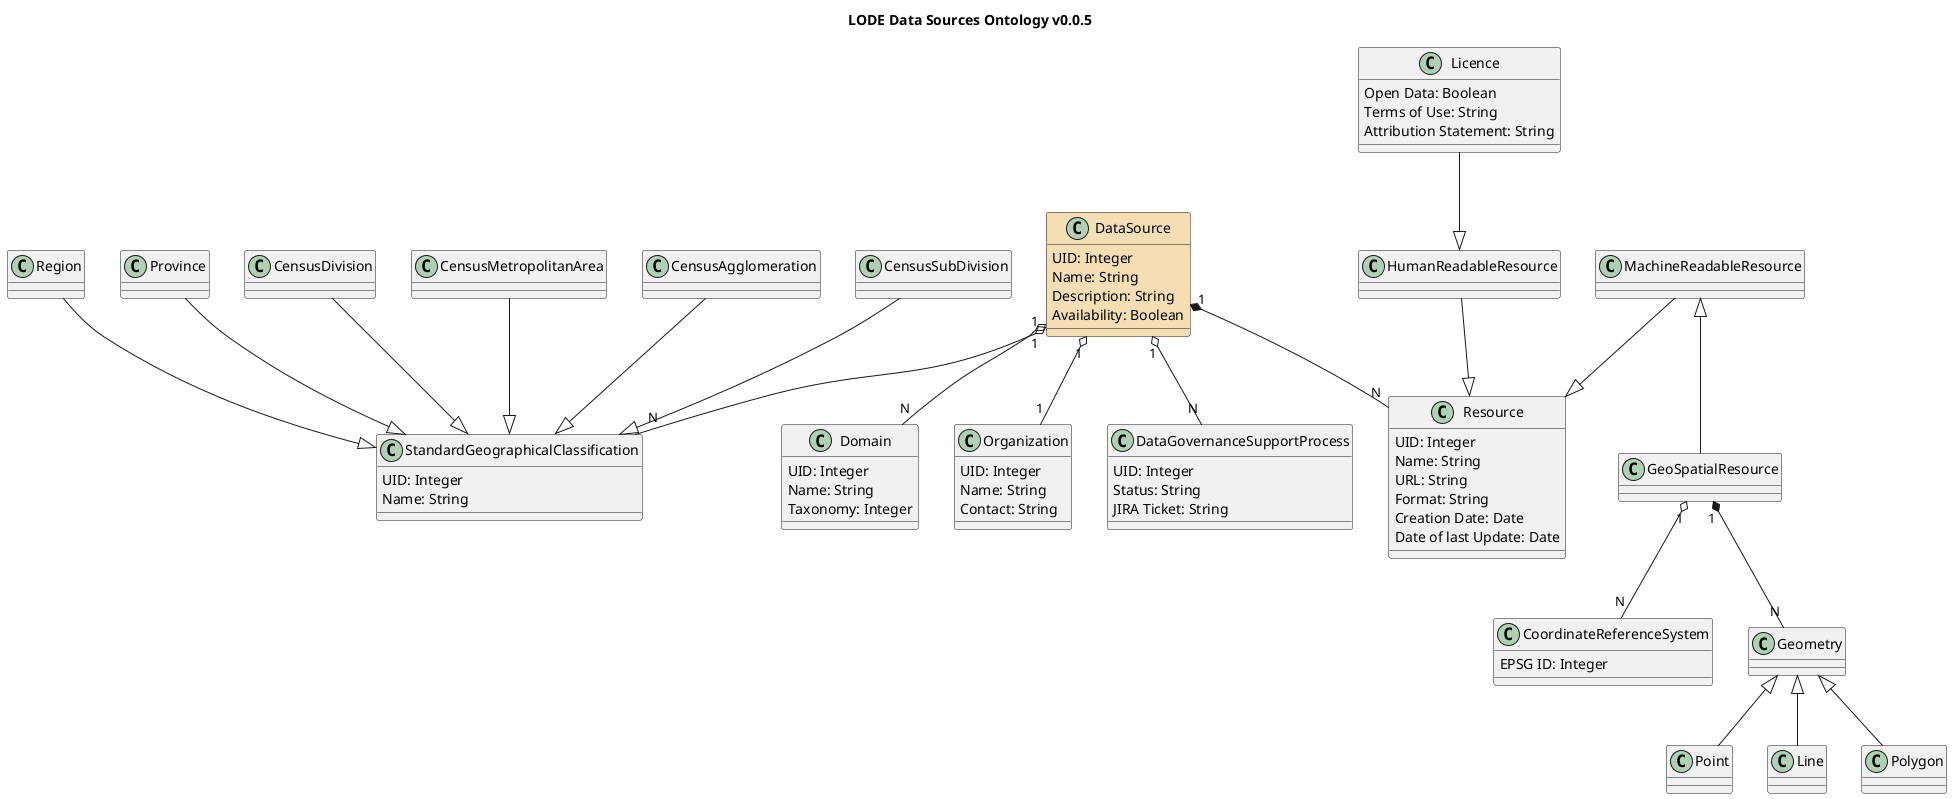 @startuml LODE Data Sources Ontology

title LODE Data Sources Ontology v0.0.5

class DataSource #Wheat {

    UID: Integer
    Name: String
    Description: String
    Availability: Boolean
} 


class GeoSpatialResource 

MachineReadableResource <|-- GeoSpatialResource

class StandardGeographicalClassification {
    UID: Integer
    Name: String
}
class Region
class Province
class CensusDivision
class CensusMetropolitanArea
class CensusAgglomeration
class CensusSubDivision

Region --|> StandardGeographicalClassification
Province --|> StandardGeographicalClassification
CensusDivision --|> StandardGeographicalClassification
CensusMetropolitanArea --|> StandardGeographicalClassification
CensusAgglomeration --|> StandardGeographicalClassification
CensusSubDivision --|> StandardGeographicalClassification

DataSource "1" o-- "N" StandardGeographicalClassification

class CoordinateReferenceSystem {
    EPSG ID: Integer
}

GeoSpatialResource "1" o-- "N" CoordinateReferenceSystem



class Domain {
    UID: Integer
    Name: String
    Taxonomy: Integer
}

DataSource "1" o-- "N" Domain

class Geometry
class Point 
class Line
class Polygon 

Geometry <|-- Point
Geometry <|-- Line
Geometry <|-- Polygon

GeoSpatialResource "1" *-- "N" Geometry

class Resource {
    UID: Integer
    Name: String
    URL: String
    Format: String
    Creation Date: Date
    Date of last Update: Date
}

class MachineReadableResource
class HumanReadableResource

class Licence {
    Open Data: Boolean
    Terms of Use: String
    Attribution Statement: String
}

MachineReadableResource --|> Resource
HumanReadableResource --|> Resource
Licence --|> HumanReadableResource

DataSource "1" *-- "N" Resource

class Organization {
    UID: Integer
    Name: String
    Contact: String
}

DataSource "1" o-- "1" Organization

class DataGovernanceSupportProcess {
    UID: Integer
    Status: String
    JIRA Ticket: String
}

DataSource "1" o-- "N"  DataGovernanceSupportProcess

@enduml
